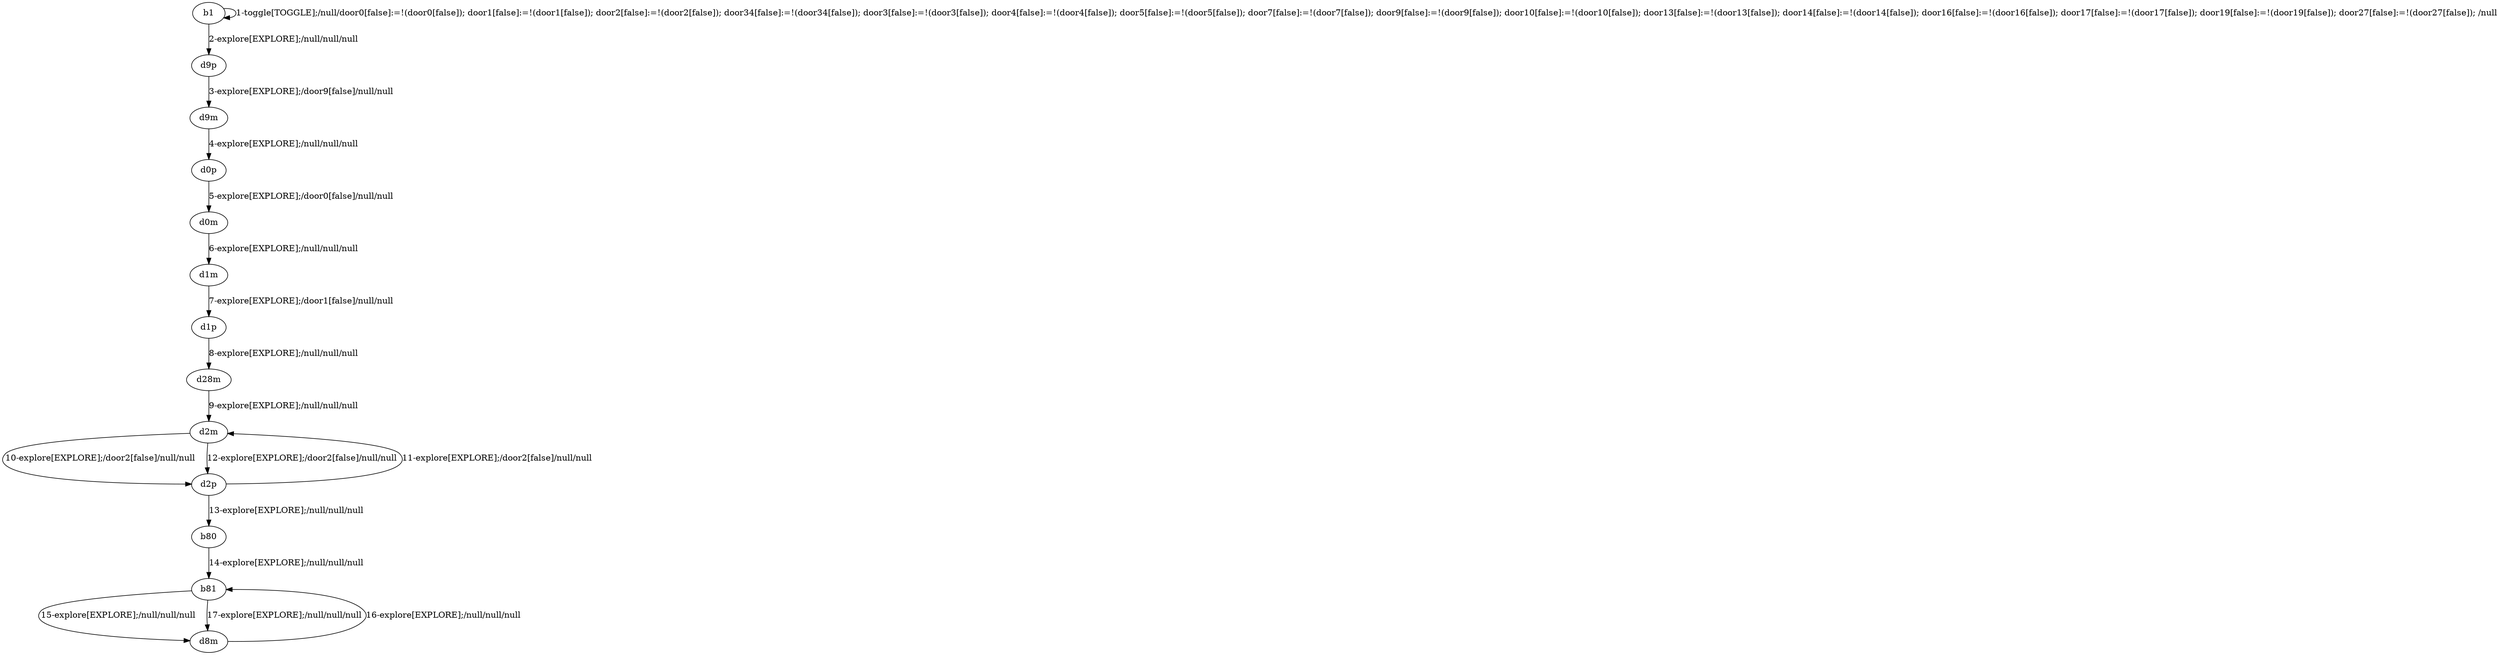 # Total number of goals covered by this test: 1
# d2p --> d2m

digraph g {
"b1" -> "b1" [label = "1-toggle[TOGGLE];/null/door0[false]:=!(door0[false]); door1[false]:=!(door1[false]); door2[false]:=!(door2[false]); door34[false]:=!(door34[false]); door3[false]:=!(door3[false]); door4[false]:=!(door4[false]); door5[false]:=!(door5[false]); door7[false]:=!(door7[false]); door9[false]:=!(door9[false]); door10[false]:=!(door10[false]); door13[false]:=!(door13[false]); door14[false]:=!(door14[false]); door16[false]:=!(door16[false]); door17[false]:=!(door17[false]); door19[false]:=!(door19[false]); door27[false]:=!(door27[false]); /null"];
"b1" -> "d9p" [label = "2-explore[EXPLORE];/null/null/null"];
"d9p" -> "d9m" [label = "3-explore[EXPLORE];/door9[false]/null/null"];
"d9m" -> "d0p" [label = "4-explore[EXPLORE];/null/null/null"];
"d0p" -> "d0m" [label = "5-explore[EXPLORE];/door0[false]/null/null"];
"d0m" -> "d1m" [label = "6-explore[EXPLORE];/null/null/null"];
"d1m" -> "d1p" [label = "7-explore[EXPLORE];/door1[false]/null/null"];
"d1p" -> "d28m" [label = "8-explore[EXPLORE];/null/null/null"];
"d28m" -> "d2m" [label = "9-explore[EXPLORE];/null/null/null"];
"d2m" -> "d2p" [label = "10-explore[EXPLORE];/door2[false]/null/null"];
"d2p" -> "d2m" [label = "11-explore[EXPLORE];/door2[false]/null/null"];
"d2m" -> "d2p" [label = "12-explore[EXPLORE];/door2[false]/null/null"];
"d2p" -> "b80" [label = "13-explore[EXPLORE];/null/null/null"];
"b80" -> "b81" [label = "14-explore[EXPLORE];/null/null/null"];
"b81" -> "d8m" [label = "15-explore[EXPLORE];/null/null/null"];
"d8m" -> "b81" [label = "16-explore[EXPLORE];/null/null/null"];
"b81" -> "d8m" [label = "17-explore[EXPLORE];/null/null/null"];
}